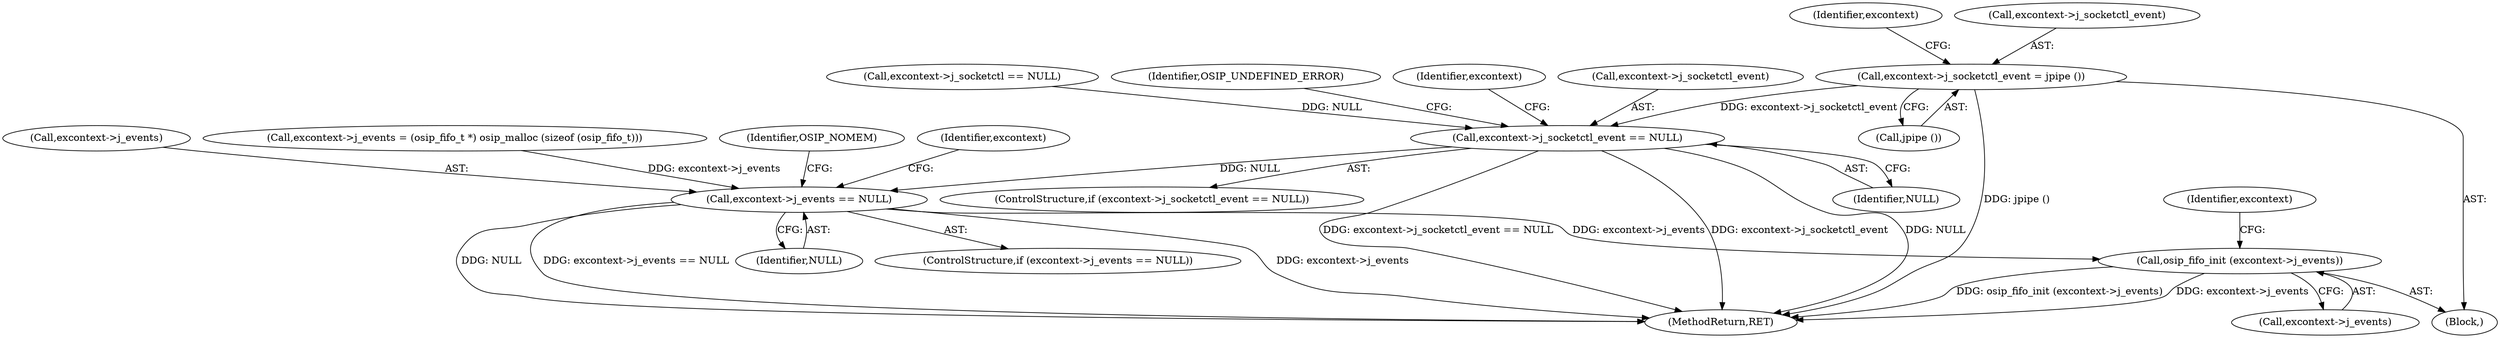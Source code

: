digraph "0_savannah_2549e421c14aff886629b8482c14af800f411070@API" {
"1000299" [label="(Call,excontext->j_socketctl_event = jpipe ())"];
"1000305" [label="(Call,excontext->j_socketctl_event == NULL)"];
"1000322" [label="(Call,excontext->j_events == NULL)"];
"1000329" [label="(Call,osip_fifo_init (excontext->j_events))"];
"1000292" [label="(Call,excontext->j_socketctl == NULL)"];
"1000326" [label="(Identifier,NULL)"];
"1000307" [label="(Identifier,excontext)"];
"1000330" [label="(Call,excontext->j_events)"];
"1000321" [label="(ControlStructure,if (excontext->j_events == NULL))"];
"1000311" [label="(Identifier,OSIP_UNDEFINED_ERROR)"];
"1000314" [label="(Identifier,excontext)"];
"1000335" [label="(Identifier,excontext)"];
"1000331" [label="(Identifier,excontext)"];
"1000303" [label="(Call,jpipe ())"];
"1000323" [label="(Call,excontext->j_events)"];
"1000305" [label="(Call,excontext->j_socketctl_event == NULL)"];
"1000309" [label="(Identifier,NULL)"];
"1000312" [label="(Call,excontext->j_events = (osip_fifo_t *) osip_malloc (sizeof (osip_fifo_t)))"];
"1000299" [label="(Call,excontext->j_socketctl_event = jpipe ())"];
"1000300" [label="(Call,excontext->j_socketctl_event)"];
"1000304" [label="(ControlStructure,if (excontext->j_socketctl_event == NULL))"];
"1000322" [label="(Call,excontext->j_events == NULL)"];
"1000106" [label="(Block,)"];
"1000329" [label="(Call,osip_fifo_init (excontext->j_events))"];
"1000306" [label="(Call,excontext->j_socketctl_event)"];
"1000328" [label="(Identifier,OSIP_NOMEM)"];
"1000389" [label="(MethodReturn,RET)"];
"1000299" -> "1000106"  [label="AST: "];
"1000299" -> "1000303"  [label="CFG: "];
"1000300" -> "1000299"  [label="AST: "];
"1000303" -> "1000299"  [label="AST: "];
"1000307" -> "1000299"  [label="CFG: "];
"1000299" -> "1000389"  [label="DDG: jpipe ()"];
"1000299" -> "1000305"  [label="DDG: excontext->j_socketctl_event"];
"1000305" -> "1000304"  [label="AST: "];
"1000305" -> "1000309"  [label="CFG: "];
"1000306" -> "1000305"  [label="AST: "];
"1000309" -> "1000305"  [label="AST: "];
"1000311" -> "1000305"  [label="CFG: "];
"1000314" -> "1000305"  [label="CFG: "];
"1000305" -> "1000389"  [label="DDG: NULL"];
"1000305" -> "1000389"  [label="DDG: excontext->j_socketctl_event == NULL"];
"1000305" -> "1000389"  [label="DDG: excontext->j_socketctl_event"];
"1000292" -> "1000305"  [label="DDG: NULL"];
"1000305" -> "1000322"  [label="DDG: NULL"];
"1000322" -> "1000321"  [label="AST: "];
"1000322" -> "1000326"  [label="CFG: "];
"1000323" -> "1000322"  [label="AST: "];
"1000326" -> "1000322"  [label="AST: "];
"1000328" -> "1000322"  [label="CFG: "];
"1000331" -> "1000322"  [label="CFG: "];
"1000322" -> "1000389"  [label="DDG: NULL"];
"1000322" -> "1000389"  [label="DDG: excontext->j_events == NULL"];
"1000322" -> "1000389"  [label="DDG: excontext->j_events"];
"1000312" -> "1000322"  [label="DDG: excontext->j_events"];
"1000322" -> "1000329"  [label="DDG: excontext->j_events"];
"1000329" -> "1000106"  [label="AST: "];
"1000329" -> "1000330"  [label="CFG: "];
"1000330" -> "1000329"  [label="AST: "];
"1000335" -> "1000329"  [label="CFG: "];
"1000329" -> "1000389"  [label="DDG: osip_fifo_init (excontext->j_events)"];
"1000329" -> "1000389"  [label="DDG: excontext->j_events"];
}
